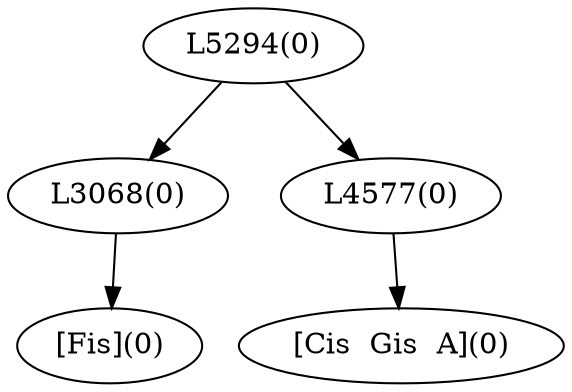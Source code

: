 digraph sample{
"L3068(0)"->"[Fis](0)"
"L4577(0)"->"[Cis  Gis  A](0)"
"L5294(0)"->"L3068(0)"
"L5294(0)"->"L4577(0)"
{rank = min; "L5294(0)"}
{rank = same; "L3068(0)"; "L4577(0)";}
{rank = max; "[Cis  Gis  A](0)"; "[Fis](0)";}
}